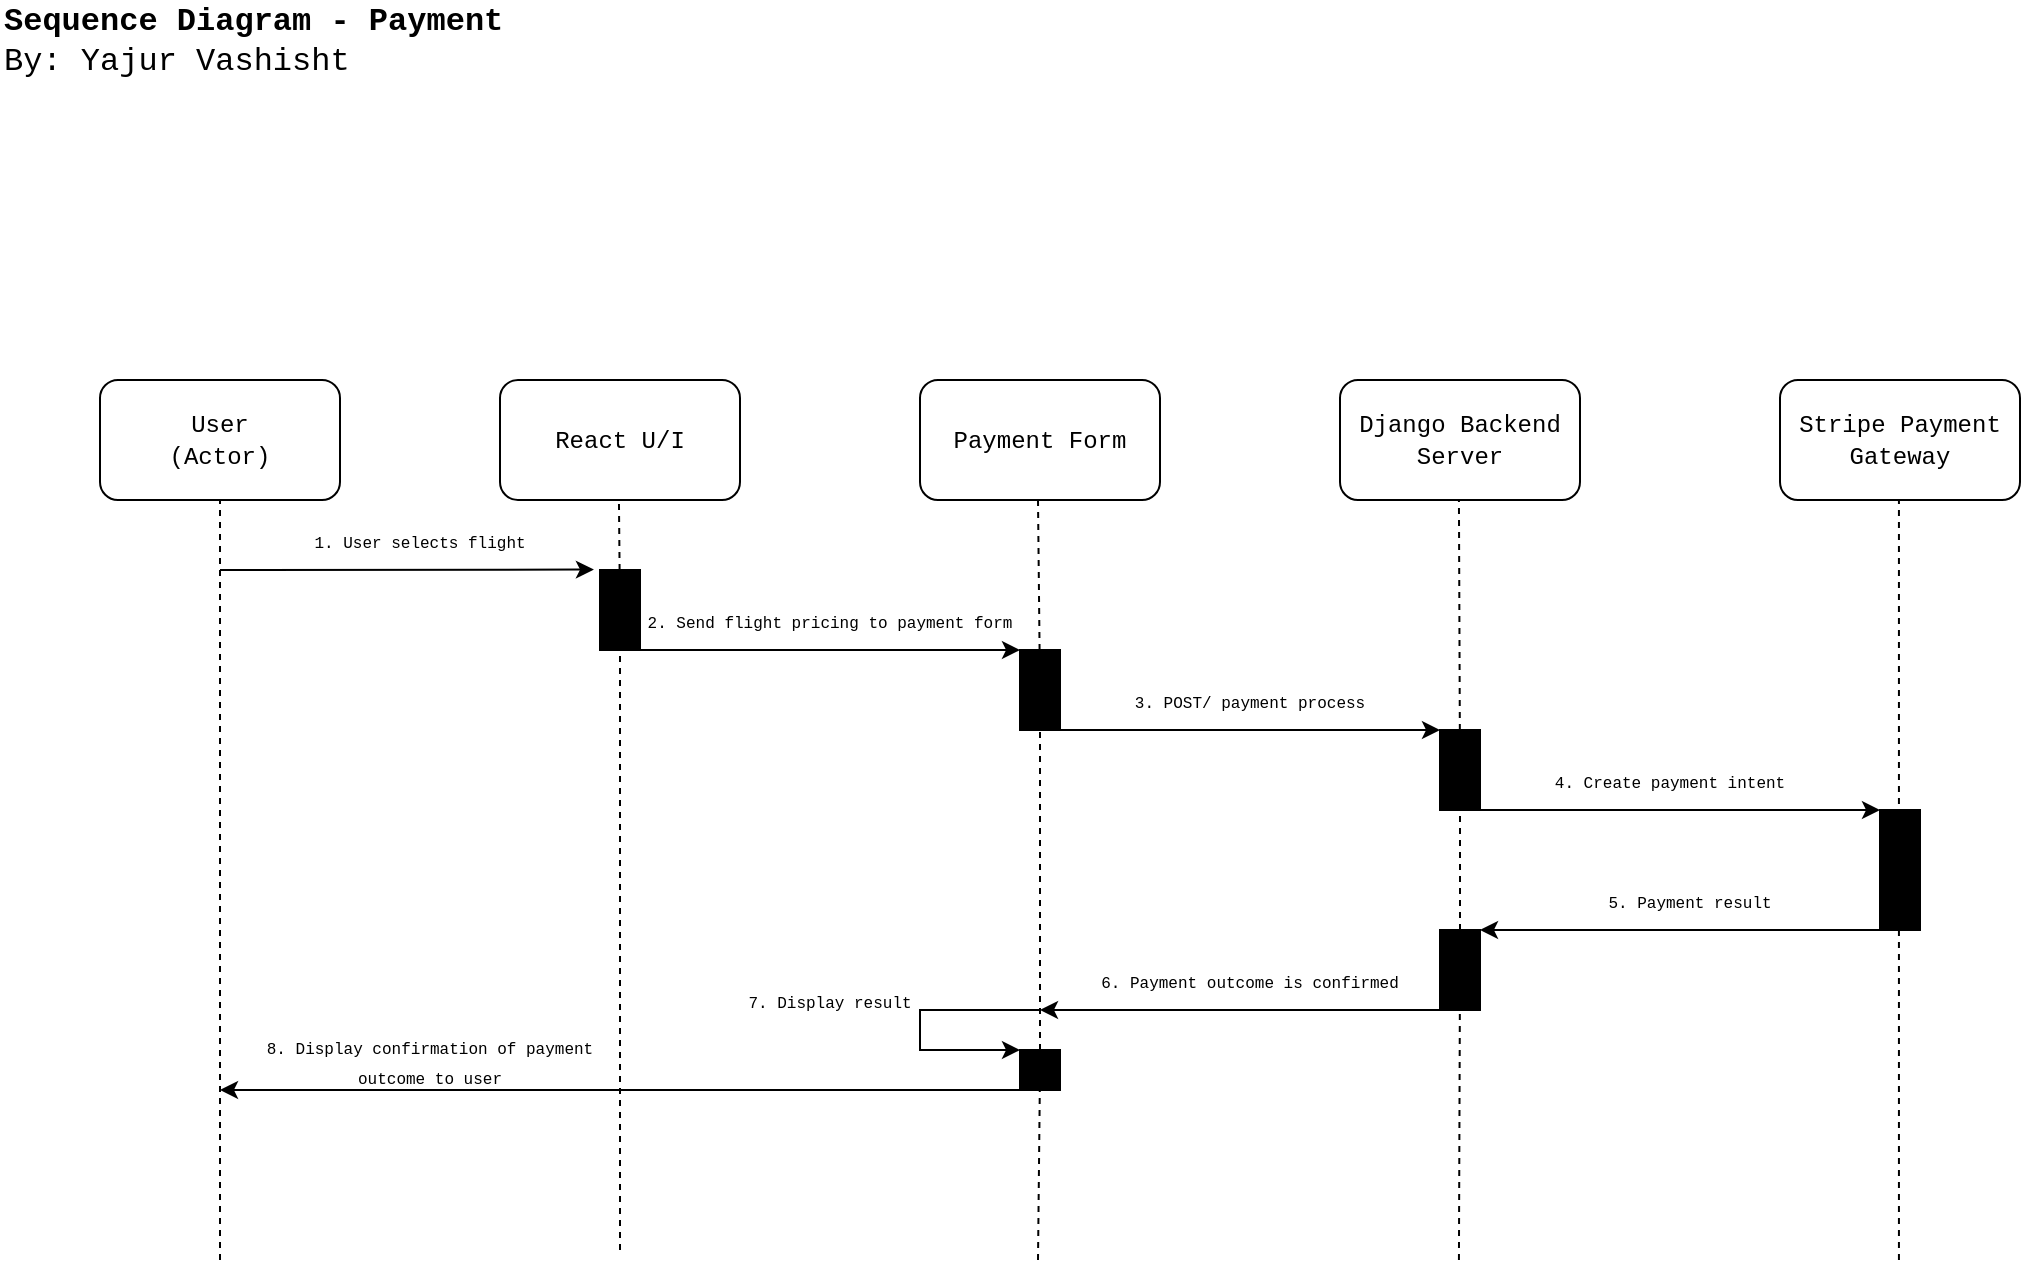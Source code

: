 <mxfile version="22.1.3" type="device">
  <diagram name="Page-1" id="2YBvvXClWsGukQMizWep">
    <mxGraphModel dx="636" dy="370" grid="1" gridSize="10" guides="1" tooltips="1" connect="1" arrows="1" fold="1" page="1" pageScale="1" pageWidth="1100" pageHeight="850" math="0" shadow="0">
      <root>
        <mxCell id="0" />
        <mxCell id="1" parent="0" />
        <mxCell id="CKTXrrg07Ixr_glF1Uce-1" value="&lt;font face=&quot;Courier New&quot;&gt;User&lt;br&gt;(Actor)&lt;br&gt;&lt;/font&gt;" style="rounded=1;whiteSpace=wrap;html=1;" parent="1" vertex="1">
          <mxGeometry x="70" y="205" width="120" height="60" as="geometry" />
        </mxCell>
        <mxCell id="CKTXrrg07Ixr_glF1Uce-2" value="&lt;font face=&quot;Courier New&quot;&gt;React U/I&lt;br&gt;&lt;/font&gt;" style="rounded=1;whiteSpace=wrap;html=1;" parent="1" vertex="1">
          <mxGeometry x="270" y="205" width="120" height="60" as="geometry" />
        </mxCell>
        <mxCell id="CKTXrrg07Ixr_glF1Uce-3" value="&lt;font face=&quot;Courier New&quot;&gt;Payment Form&lt;br&gt;&lt;/font&gt;" style="rounded=1;whiteSpace=wrap;html=1;" parent="1" vertex="1">
          <mxGeometry x="480" y="205" width="120" height="60" as="geometry" />
        </mxCell>
        <mxCell id="CKTXrrg07Ixr_glF1Uce-4" value="&lt;font face=&quot;Courier New&quot;&gt;Django Backend Server&lt;br&gt;&lt;/font&gt;" style="rounded=1;whiteSpace=wrap;html=1;" parent="1" vertex="1">
          <mxGeometry x="690" y="205" width="120" height="60" as="geometry" />
        </mxCell>
        <mxCell id="CKTXrrg07Ixr_glF1Uce-5" value="&lt;font face=&quot;Courier New&quot;&gt;Stripe Payment Gateway&lt;br&gt;&lt;/font&gt;" style="rounded=1;whiteSpace=wrap;html=1;" parent="1" vertex="1">
          <mxGeometry x="910" y="205" width="120" height="60" as="geometry" />
        </mxCell>
        <mxCell id="CKTXrrg07Ixr_glF1Uce-7" value="" style="endArrow=none;dashed=1;html=1;rounded=0;" parent="1" edge="1">
          <mxGeometry width="50" height="50" relative="1" as="geometry">
            <mxPoint x="130" y="645" as="sourcePoint" />
            <mxPoint x="130" y="265" as="targetPoint" />
          </mxGeometry>
        </mxCell>
        <mxCell id="CKTXrrg07Ixr_glF1Uce-8" value="" style="endArrow=none;dashed=1;html=1;rounded=0;" parent="1" edge="1" source="ePL-fA4OplY3XOlCIrPk-3">
          <mxGeometry width="50" height="50" relative="1" as="geometry">
            <mxPoint x="329.47" y="645" as="sourcePoint" />
            <mxPoint x="329.47" y="265" as="targetPoint" />
          </mxGeometry>
        </mxCell>
        <mxCell id="CKTXrrg07Ixr_glF1Uce-9" value="" style="endArrow=none;dashed=1;html=1;rounded=0;" parent="1" edge="1" source="ePL-fA4OplY3XOlCIrPk-5">
          <mxGeometry width="50" height="50" relative="1" as="geometry">
            <mxPoint x="539" y="645" as="sourcePoint" />
            <mxPoint x="539" y="265" as="targetPoint" />
          </mxGeometry>
        </mxCell>
        <mxCell id="CKTXrrg07Ixr_glF1Uce-10" value="" style="endArrow=none;dashed=1;html=1;rounded=0;" parent="1" edge="1" source="ePL-fA4OplY3XOlCIrPk-7">
          <mxGeometry width="50" height="50" relative="1" as="geometry">
            <mxPoint x="749.47" y="645" as="sourcePoint" />
            <mxPoint x="749.47" y="265" as="targetPoint" />
          </mxGeometry>
        </mxCell>
        <mxCell id="CKTXrrg07Ixr_glF1Uce-11" value="" style="endArrow=none;dashed=1;html=1;rounded=0;" parent="1" edge="1">
          <mxGeometry width="50" height="50" relative="1" as="geometry">
            <mxPoint x="969.47" y="645" as="sourcePoint" />
            <mxPoint x="969.47" y="265" as="targetPoint" />
          </mxGeometry>
        </mxCell>
        <mxCell id="ePL-fA4OplY3XOlCIrPk-1" value="&lt;div style=&quot;font-size: 16px;&quot;&gt;&lt;span style=&quot;font-family: &amp;quot;Courier New&amp;quot;; background-color: initial;&quot;&gt;&lt;font style=&quot;font-size: 16px;&quot;&gt;&lt;b&gt;Sequence Diagram - Payment&lt;/b&gt;&lt;/font&gt;&lt;/span&gt;&lt;/div&gt;&lt;font style=&quot;font-size: 16px;&quot; face=&quot;Courier New&quot;&gt;&lt;div style=&quot;&quot;&gt;&lt;span style=&quot;background-color: initial;&quot;&gt;By: Yajur Vashisht&lt;/span&gt;&lt;/div&gt;&lt;/font&gt;" style="text;html=1;strokeColor=none;fillColor=none;align=left;verticalAlign=middle;whiteSpace=wrap;rounded=0;" vertex="1" parent="1">
          <mxGeometry x="20" y="20" width="290" height="30" as="geometry" />
        </mxCell>
        <mxCell id="ePL-fA4OplY3XOlCIrPk-2" value="" style="endArrow=classic;html=1;rounded=0;entryX=-0.152;entryY=-0.005;entryDx=0;entryDy=0;entryPerimeter=0;" edge="1" parent="1" target="ePL-fA4OplY3XOlCIrPk-3">
          <mxGeometry width="50" height="50" relative="1" as="geometry">
            <mxPoint x="130" y="300" as="sourcePoint" />
            <mxPoint x="310" y="300" as="targetPoint" />
          </mxGeometry>
        </mxCell>
        <mxCell id="ePL-fA4OplY3XOlCIrPk-4" value="" style="endArrow=none;dashed=1;html=1;rounded=0;" edge="1" parent="1" target="ePL-fA4OplY3XOlCIrPk-3">
          <mxGeometry width="50" height="50" relative="1" as="geometry">
            <mxPoint x="330" y="640" as="sourcePoint" />
            <mxPoint x="329.47" y="265" as="targetPoint" />
          </mxGeometry>
        </mxCell>
        <mxCell id="ePL-fA4OplY3XOlCIrPk-3" value="" style="rounded=0;whiteSpace=wrap;html=1;fillColor=#000000;" vertex="1" parent="1">
          <mxGeometry x="320" y="300" width="20" height="40" as="geometry" />
        </mxCell>
        <mxCell id="ePL-fA4OplY3XOlCIrPk-6" value="" style="endArrow=none;dashed=1;html=1;rounded=0;" edge="1" parent="1" source="ePL-fA4OplY3XOlCIrPk-17" target="ePL-fA4OplY3XOlCIrPk-5">
          <mxGeometry width="50" height="50" relative="1" as="geometry">
            <mxPoint x="539" y="645" as="sourcePoint" />
            <mxPoint x="539" y="265" as="targetPoint" />
          </mxGeometry>
        </mxCell>
        <mxCell id="ePL-fA4OplY3XOlCIrPk-5" value="" style="rounded=0;whiteSpace=wrap;html=1;fillColor=#000000;" vertex="1" parent="1">
          <mxGeometry x="530" y="340" width="20" height="40" as="geometry" />
        </mxCell>
        <mxCell id="ePL-fA4OplY3XOlCIrPk-8" value="" style="endArrow=none;dashed=1;html=1;rounded=0;" edge="1" parent="1" source="ePL-fA4OplY3XOlCIrPk-14" target="ePL-fA4OplY3XOlCIrPk-7">
          <mxGeometry width="50" height="50" relative="1" as="geometry">
            <mxPoint x="749.47" y="645" as="sourcePoint" />
            <mxPoint x="749.47" y="265" as="targetPoint" />
          </mxGeometry>
        </mxCell>
        <mxCell id="ePL-fA4OplY3XOlCIrPk-7" value="" style="rounded=0;whiteSpace=wrap;html=1;fillColor=#000000;" vertex="1" parent="1">
          <mxGeometry x="740" y="380" width="20" height="40" as="geometry" />
        </mxCell>
        <mxCell id="ePL-fA4OplY3XOlCIrPk-9" value="" style="rounded=0;whiteSpace=wrap;html=1;fillColor=#000000;" vertex="1" parent="1">
          <mxGeometry x="960" y="420" width="20" height="60" as="geometry" />
        </mxCell>
        <mxCell id="ePL-fA4OplY3XOlCIrPk-10" value="" style="endArrow=classic;html=1;rounded=0;entryX=0;entryY=0;entryDx=0;entryDy=0;" edge="1" parent="1" target="ePL-fA4OplY3XOlCIrPk-5">
          <mxGeometry width="50" height="50" relative="1" as="geometry">
            <mxPoint x="340" y="340" as="sourcePoint" />
            <mxPoint x="527" y="340" as="targetPoint" />
          </mxGeometry>
        </mxCell>
        <mxCell id="ePL-fA4OplY3XOlCIrPk-11" value="" style="endArrow=classic;html=1;rounded=0;entryX=0;entryY=0;entryDx=0;entryDy=0;" edge="1" parent="1" target="ePL-fA4OplY3XOlCIrPk-7">
          <mxGeometry width="50" height="50" relative="1" as="geometry">
            <mxPoint x="550" y="380" as="sourcePoint" />
            <mxPoint x="737" y="380" as="targetPoint" />
          </mxGeometry>
        </mxCell>
        <mxCell id="ePL-fA4OplY3XOlCIrPk-12" value="" style="endArrow=classic;html=1;rounded=0;entryX=0;entryY=0;entryDx=0;entryDy=0;" edge="1" parent="1" target="ePL-fA4OplY3XOlCIrPk-9">
          <mxGeometry width="50" height="50" relative="1" as="geometry">
            <mxPoint x="760" y="420" as="sourcePoint" />
            <mxPoint x="947" y="420" as="targetPoint" />
          </mxGeometry>
        </mxCell>
        <mxCell id="ePL-fA4OplY3XOlCIrPk-13" value="" style="endArrow=classic;html=1;rounded=0;entryX=1;entryY=0;entryDx=0;entryDy=0;" edge="1" parent="1" target="ePL-fA4OplY3XOlCIrPk-14">
          <mxGeometry width="50" height="50" relative="1" as="geometry">
            <mxPoint x="960" y="480" as="sourcePoint" />
            <mxPoint x="773" y="480" as="targetPoint" />
          </mxGeometry>
        </mxCell>
        <mxCell id="ePL-fA4OplY3XOlCIrPk-15" value="" style="endArrow=none;dashed=1;html=1;rounded=0;" edge="1" parent="1" target="ePL-fA4OplY3XOlCIrPk-14">
          <mxGeometry width="50" height="50" relative="1" as="geometry">
            <mxPoint x="749.47" y="645" as="sourcePoint" />
            <mxPoint x="750" y="420" as="targetPoint" />
          </mxGeometry>
        </mxCell>
        <mxCell id="ePL-fA4OplY3XOlCIrPk-14" value="" style="rounded=0;whiteSpace=wrap;html=1;fillColor=#000000;" vertex="1" parent="1">
          <mxGeometry x="740" y="480" width="20" height="40" as="geometry" />
        </mxCell>
        <mxCell id="ePL-fA4OplY3XOlCIrPk-16" value="" style="endArrow=classic;html=1;rounded=0;" edge="1" parent="1">
          <mxGeometry width="50" height="50" relative="1" as="geometry">
            <mxPoint x="740" y="520" as="sourcePoint" />
            <mxPoint x="540" y="520" as="targetPoint" />
          </mxGeometry>
        </mxCell>
        <mxCell id="ePL-fA4OplY3XOlCIrPk-18" value="" style="endArrow=none;dashed=1;html=1;rounded=0;" edge="1" parent="1" target="ePL-fA4OplY3XOlCIrPk-17">
          <mxGeometry width="50" height="50" relative="1" as="geometry">
            <mxPoint x="539" y="645" as="sourcePoint" />
            <mxPoint x="540" y="380" as="targetPoint" />
          </mxGeometry>
        </mxCell>
        <mxCell id="ePL-fA4OplY3XOlCIrPk-17" value="" style="rounded=0;whiteSpace=wrap;html=1;fillColor=#000000;" vertex="1" parent="1">
          <mxGeometry x="530" y="540" width="20" height="20" as="geometry" />
        </mxCell>
        <mxCell id="ePL-fA4OplY3XOlCIrPk-19" value="" style="endArrow=classic;html=1;rounded=0;entryX=0;entryY=0;entryDx=0;entryDy=0;" edge="1" parent="1" target="ePL-fA4OplY3XOlCIrPk-17">
          <mxGeometry width="50" height="50" relative="1" as="geometry">
            <mxPoint x="540" y="520" as="sourcePoint" />
            <mxPoint x="520" y="540" as="targetPoint" />
            <Array as="points">
              <mxPoint x="480" y="520" />
              <mxPoint x="480" y="540" />
            </Array>
          </mxGeometry>
        </mxCell>
        <mxCell id="ePL-fA4OplY3XOlCIrPk-20" value="" style="endArrow=classic;html=1;rounded=0;" edge="1" parent="1">
          <mxGeometry width="50" height="50" relative="1" as="geometry">
            <mxPoint x="530" y="560" as="sourcePoint" />
            <mxPoint x="130" y="560" as="targetPoint" />
          </mxGeometry>
        </mxCell>
        <mxCell id="ePL-fA4OplY3XOlCIrPk-24" value="&lt;font style=&quot;font-size: 8px;&quot; face=&quot;Courier New&quot;&gt;1. User selects flight&lt;/font&gt;" style="text;html=1;strokeColor=none;fillColor=none;align=center;verticalAlign=middle;whiteSpace=wrap;rounded=0;" vertex="1" parent="1">
          <mxGeometry x="130" y="270" width="200" height="30" as="geometry" />
        </mxCell>
        <mxCell id="ePL-fA4OplY3XOlCIrPk-25" value="&lt;font style=&quot;font-size: 8px;&quot; face=&quot;Courier New&quot;&gt;2. Send flight pricing to payment form&lt;/font&gt;" style="text;html=1;strokeColor=none;fillColor=none;align=center;verticalAlign=middle;whiteSpace=wrap;rounded=0;" vertex="1" parent="1">
          <mxGeometry x="340" y="310" width="190" height="30" as="geometry" />
        </mxCell>
        <mxCell id="ePL-fA4OplY3XOlCIrPk-26" value="&lt;font style=&quot;font-size: 8px;&quot; face=&quot;Courier New&quot;&gt;3. POST/ payment process&lt;/font&gt;" style="text;html=1;strokeColor=none;fillColor=none;align=center;verticalAlign=middle;whiteSpace=wrap;rounded=0;" vertex="1" parent="1">
          <mxGeometry x="550" y="350" width="190" height="30" as="geometry" />
        </mxCell>
        <mxCell id="ePL-fA4OplY3XOlCIrPk-27" value="&lt;font style=&quot;font-size: 8px;&quot; face=&quot;Courier New&quot;&gt;4. Create payment intent&lt;/font&gt;" style="text;html=1;strokeColor=none;fillColor=none;align=center;verticalAlign=middle;whiteSpace=wrap;rounded=0;" vertex="1" parent="1">
          <mxGeometry x="760" y="390" width="190" height="30" as="geometry" />
        </mxCell>
        <mxCell id="ePL-fA4OplY3XOlCIrPk-28" value="&lt;font style=&quot;font-size: 8px;&quot; face=&quot;Courier New&quot;&gt;5. Payment result&lt;/font&gt;" style="text;html=1;strokeColor=none;fillColor=none;align=center;verticalAlign=middle;whiteSpace=wrap;rounded=0;" vertex="1" parent="1">
          <mxGeometry x="770" y="450" width="190" height="30" as="geometry" />
        </mxCell>
        <mxCell id="ePL-fA4OplY3XOlCIrPk-29" value="&lt;font style=&quot;font-size: 8px;&quot; face=&quot;Courier New&quot;&gt;6. Payment outcome is confirmed&lt;/font&gt;" style="text;html=1;strokeColor=none;fillColor=none;align=center;verticalAlign=middle;whiteSpace=wrap;rounded=0;" vertex="1" parent="1">
          <mxGeometry x="550" y="490" width="190" height="30" as="geometry" />
        </mxCell>
        <mxCell id="ePL-fA4OplY3XOlCIrPk-30" value="&lt;font style=&quot;font-size: 8px;&quot; face=&quot;Courier New&quot;&gt;7. Display result&lt;/font&gt;" style="text;html=1;strokeColor=none;fillColor=none;align=center;verticalAlign=middle;whiteSpace=wrap;rounded=0;" vertex="1" parent="1">
          <mxGeometry x="390" y="500" width="90" height="30" as="geometry" />
        </mxCell>
        <mxCell id="ePL-fA4OplY3XOlCIrPk-32" value="&lt;font style=&quot;font-size: 8px;&quot; face=&quot;Courier New&quot;&gt;8. Display confirmation of payment outcome to user&lt;/font&gt;" style="text;html=1;strokeColor=none;fillColor=none;align=center;verticalAlign=middle;whiteSpace=wrap;rounded=0;" vertex="1" parent="1">
          <mxGeometry x="140" y="530" width="190" height="30" as="geometry" />
        </mxCell>
      </root>
    </mxGraphModel>
  </diagram>
</mxfile>
